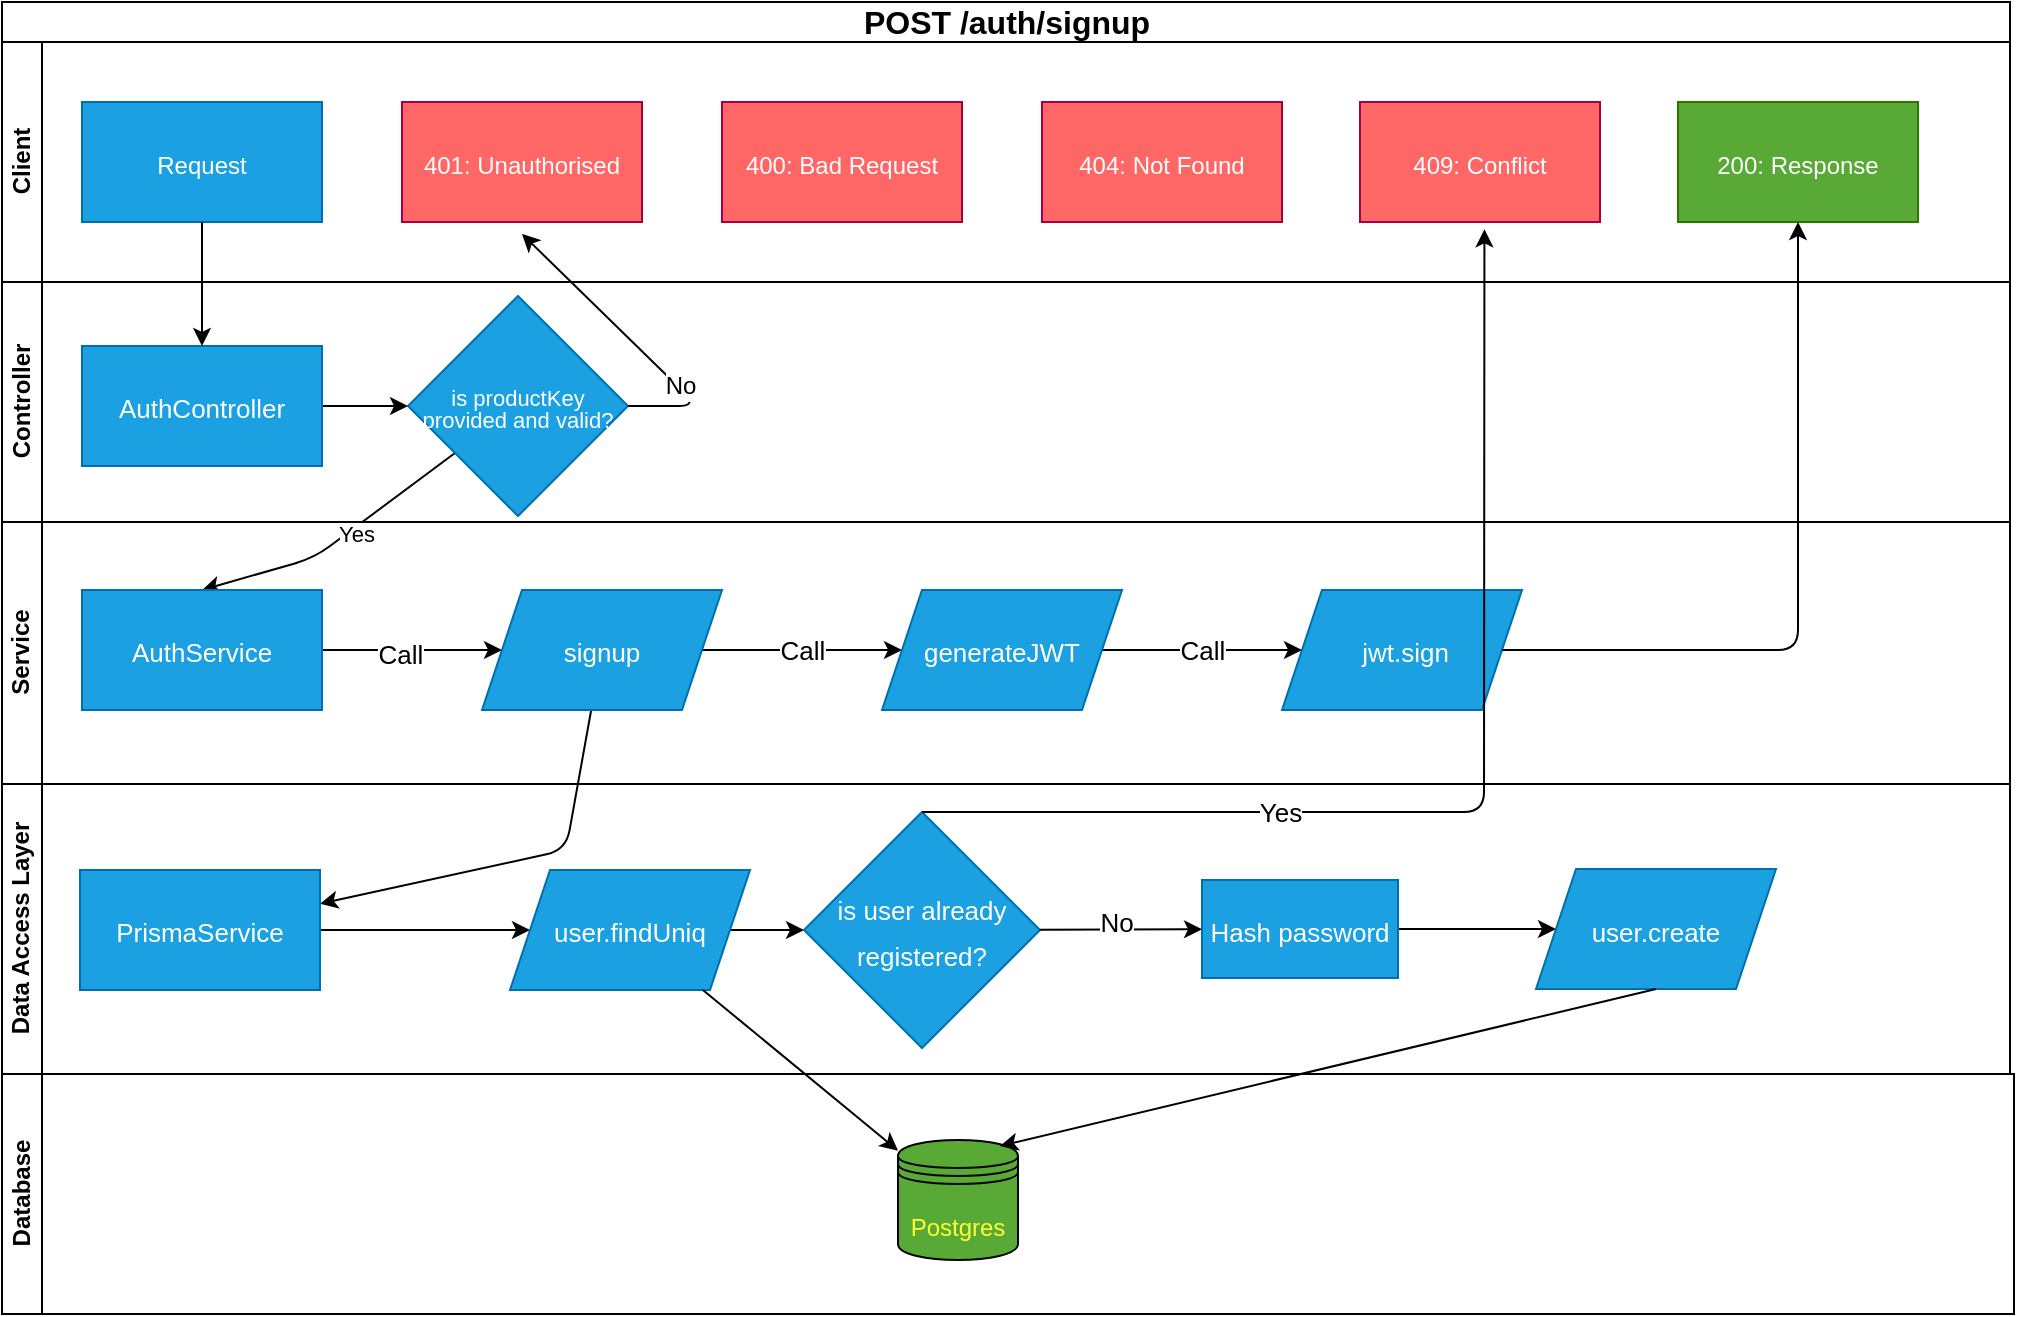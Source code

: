 <mxfile>
    <diagram id="v3T3SfXD5kMLhObpNZNS" name="Page-1">
        <mxGraphModel dx="1654" dy="1066" grid="0" gridSize="10" guides="0" tooltips="1" connect="1" arrows="1" fold="1" page="1" pageScale="1" pageWidth="583" pageHeight="827" background="none" math="0" shadow="0">
            <root>
                <mxCell id="0"/>
                <mxCell id="1" parent="0"/>
                <mxCell id="28" value="&lt;span style=&quot;font-size: 16px;&quot;&gt;POST /auth/signup&lt;/span&gt;" style="swimlane;childLayout=stackLayout;resizeParent=1;resizeParentMax=0;horizontal=1;startSize=20;horizontalStack=0;html=1;rounded=0;" parent="1" vertex="1">
                    <mxGeometry x="434" y="134" width="1004" height="536" as="geometry"/>
                </mxCell>
                <mxCell id="29" value="Client" style="swimlane;startSize=20;horizontal=0;html=1;rounded=0;" parent="28" vertex="1">
                    <mxGeometry y="20" width="1004" height="120" as="geometry"/>
                </mxCell>
                <mxCell id="38" value="&lt;span style=&quot;font-size: 12px;&quot;&gt;401: Unauthorised&lt;/span&gt;" style="whiteSpace=wrap;html=1;fontSize=19;fillColor=#FF6666;strokeColor=#A50040;fontColor=#ffffff;rounded=0;" parent="29" vertex="1">
                    <mxGeometry x="200" y="30" width="120" height="60" as="geometry"/>
                </mxCell>
                <mxCell id="40" value="&lt;font style=&quot;font-size: 12px;&quot;&gt;400: Bad Request&lt;/font&gt;" style="whiteSpace=wrap;html=1;fontSize=19;fillColor=#FF6666;strokeColor=#A50040;fontColor=#ffffff;rounded=0;" parent="29" vertex="1">
                    <mxGeometry x="360" y="30" width="120" height="60" as="geometry"/>
                </mxCell>
                <mxCell id="42" value="&lt;font style=&quot;font-size: 12px;&quot;&gt;404: Not Found&lt;/font&gt;" style="whiteSpace=wrap;html=1;fontSize=19;fillColor=#FF6666;strokeColor=#A50040;fontColor=#ffffff;rounded=0;" parent="29" vertex="1">
                    <mxGeometry x="520" y="30" width="120" height="60" as="geometry"/>
                </mxCell>
                <mxCell id="49" value="&lt;font style=&quot;font-size: 12px;&quot;&gt;200: Response&lt;/font&gt;" style="whiteSpace=wrap;html=1;fontSize=19;fillColor=#59A936;strokeColor=#2D7600;fontColor=#ffffff;rounded=0;" parent="29" vertex="1">
                    <mxGeometry x="838" y="30" width="120" height="60" as="geometry"/>
                </mxCell>
                <mxCell id="51" value="&lt;font style=&quot;font-size: 12px;&quot;&gt;Request&lt;/font&gt;" style="whiteSpace=wrap;html=1;fontSize=19;fillColor=#1ba1e2;strokeColor=#006EAF;fontColor=#ffffff;rounded=0;" parent="29" vertex="1">
                    <mxGeometry x="40" y="30" width="120" height="60" as="geometry"/>
                </mxCell>
                <mxCell id="122" value="&lt;font style=&quot;font-size: 12px;&quot;&gt;409: Conflict&lt;/font&gt;" style="whiteSpace=wrap;html=1;fontSize=19;fillColor=#FF6666;strokeColor=#A50040;fontColor=#ffffff;rounded=0;" vertex="1" parent="29">
                    <mxGeometry x="679" y="30" width="120" height="60" as="geometry"/>
                </mxCell>
                <mxCell id="107" value="" style="edgeStyle=none;html=1;fontSize=12;entryX=0.5;entryY=0;entryDx=0;entryDy=0;" edge="1" parent="28" source="102" target="106">
                    <mxGeometry relative="1" as="geometry">
                        <Array as="points">
                            <mxPoint x="156" y="278"/>
                        </Array>
                    </mxGeometry>
                </mxCell>
                <mxCell id="109" value="Yes" style="edgeLabel;html=1;align=center;verticalAlign=middle;resizable=0;points=[];fontSize=11;" vertex="1" connectable="0" parent="107">
                    <mxGeometry x="-0.124" y="3" relative="1" as="geometry">
                        <mxPoint as="offset"/>
                    </mxGeometry>
                </mxCell>
                <mxCell id="115" value="" style="edgeStyle=none;html=1;fontSize=13;" edge="1" parent="28" source="112" target="114">
                    <mxGeometry relative="1" as="geometry">
                        <Array as="points">
                            <mxPoint x="282" y="424"/>
                        </Array>
                    </mxGeometry>
                </mxCell>
                <mxCell id="95" value="Controller" style="swimlane;startSize=20;horizontal=0;html=1;rounded=0;" vertex="1" parent="28">
                    <mxGeometry y="140" width="1004" height="120" as="geometry"/>
                </mxCell>
                <mxCell id="102" value="&lt;p style=&quot;line-height: 45%;&quot;&gt;&lt;font style=&quot;font-size: 11px;&quot;&gt;is productKey provided and valid?&lt;/font&gt;&lt;/p&gt;" style="rhombus;whiteSpace=wrap;html=1;fontSize=19;fillColor=#1ba1e2;strokeColor=#006EAF;fontColor=#ffffff;rounded=0;align=center;" vertex="1" parent="95">
                    <mxGeometry x="203" y="7" width="110" height="110" as="geometry"/>
                </mxCell>
                <mxCell id="147" style="edgeStyle=none;html=1;exitX=1;exitY=0.5;exitDx=0;exitDy=0;entryX=0;entryY=0.5;entryDx=0;entryDy=0;fontSize=13;" edge="1" parent="95" source="145" target="102">
                    <mxGeometry relative="1" as="geometry"/>
                </mxCell>
                <mxCell id="145" value="&lt;font style=&quot;font-size: 13px;&quot;&gt;AuthController&lt;/font&gt;" style="whiteSpace=wrap;html=1;fontSize=19;fillColor=#1ba1e2;strokeColor=#006EAF;fontColor=#ffffff;rounded=0;" vertex="1" parent="95">
                    <mxGeometry x="40" y="32" width="120" height="60" as="geometry"/>
                </mxCell>
                <mxCell id="101" value="Service" style="swimlane;startSize=20;horizontal=0;html=1;rounded=0;" vertex="1" parent="28">
                    <mxGeometry y="260" width="1004" height="131" as="geometry"/>
                </mxCell>
                <mxCell id="113" value="" style="edgeStyle=none;html=1;fontSize=11;" edge="1" parent="101" source="106" target="112">
                    <mxGeometry relative="1" as="geometry"/>
                </mxCell>
                <mxCell id="143" value="Call" style="edgeLabel;html=1;align=center;verticalAlign=middle;resizable=0;points=[];fontSize=13;" vertex="1" connectable="0" parent="113">
                    <mxGeometry x="-0.145" y="-2" relative="1" as="geometry">
                        <mxPoint as="offset"/>
                    </mxGeometry>
                </mxCell>
                <mxCell id="106" value="&lt;font style=&quot;font-size: 13px;&quot;&gt;AuthService&lt;/font&gt;" style="rounded=0;whiteSpace=wrap;html=1;fontSize=19;fillColor=#1ba1e2;strokeColor=#006EAF;fontColor=#ffffff;" vertex="1" parent="101">
                    <mxGeometry x="40" y="34" width="120" height="60" as="geometry"/>
                </mxCell>
                <mxCell id="140" value="Call" style="edgeStyle=none;html=1;fontSize=13;" edge="1" parent="101" source="112" target="139">
                    <mxGeometry relative="1" as="geometry"/>
                </mxCell>
                <mxCell id="112" value="&lt;font style=&quot;font-size: 13px;&quot;&gt;signup&lt;/font&gt;" style="shape=parallelogram;perimeter=parallelogramPerimeter;whiteSpace=wrap;html=1;fixedSize=1;fontSize=19;fillColor=#1ba1e2;strokeColor=#006EAF;fontColor=#ffffff;rounded=0;" vertex="1" parent="101">
                    <mxGeometry x="240" y="34" width="120" height="60" as="geometry"/>
                </mxCell>
                <mxCell id="142" value="Call" style="edgeStyle=none;html=1;fontSize=13;" edge="1" parent="101" source="139" target="141">
                    <mxGeometry relative="1" as="geometry"/>
                </mxCell>
                <mxCell id="139" value="&lt;span style=&quot;font-size: 13px;&quot;&gt;generateJWT&lt;/span&gt;" style="shape=parallelogram;perimeter=parallelogramPerimeter;whiteSpace=wrap;html=1;fixedSize=1;fontSize=19;fillColor=#1ba1e2;strokeColor=#006EAF;fontColor=#ffffff;rounded=0;" vertex="1" parent="101">
                    <mxGeometry x="440" y="34" width="120" height="60" as="geometry"/>
                </mxCell>
                <mxCell id="141" value="&lt;span style=&quot;font-size: 13px;&quot;&gt;&amp;nbsp;&lt;/span&gt;&lt;span style=&quot;font-size: 13px;&quot;&gt;jwt.sign&lt;/span&gt;" style="shape=parallelogram;perimeter=parallelogramPerimeter;whiteSpace=wrap;html=1;fixedSize=1;fontSize=19;fillColor=#1ba1e2;strokeColor=#006EAF;fontColor=#ffffff;rounded=0;" vertex="1" parent="101">
                    <mxGeometry x="640" y="34" width="120" height="60" as="geometry"/>
                </mxCell>
                <mxCell id="110" value="Data Access Layer" style="swimlane;startSize=20;horizontal=0;html=1;rounded=0;" vertex="1" parent="28">
                    <mxGeometry y="391" width="1004" height="145" as="geometry"/>
                </mxCell>
                <mxCell id="118" style="edgeStyle=none;html=1;exitX=1;exitY=0.5;exitDx=0;exitDy=0;entryX=0;entryY=0.5;entryDx=0;entryDy=0;fontSize=13;" edge="1" parent="110" source="114" target="117">
                    <mxGeometry relative="1" as="geometry"/>
                </mxCell>
                <mxCell id="114" value="&lt;font style=&quot;font-size: 13px;&quot;&gt;PrismaService&lt;/font&gt;" style="rounded=0;whiteSpace=wrap;html=1;fontSize=19;fillColor=#1ba1e2;strokeColor=#006EAF;fontColor=#ffffff;" vertex="1" parent="110">
                    <mxGeometry x="39" y="43" width="120" height="60" as="geometry"/>
                </mxCell>
                <mxCell id="121" value="" style="edgeStyle=none;html=1;fontSize=13;" edge="1" parent="110" source="117" target="120">
                    <mxGeometry relative="1" as="geometry"/>
                </mxCell>
                <mxCell id="117" value="&lt;font style=&quot;font-size: 13px;&quot;&gt;user.findUniq&lt;/font&gt;" style="shape=parallelogram;perimeter=parallelogramPerimeter;whiteSpace=wrap;html=1;fixedSize=1;fontSize=19;fillColor=#1ba1e2;strokeColor=#006EAF;fontColor=#ffffff;rounded=0;" vertex="1" parent="110">
                    <mxGeometry x="254" y="43" width="120" height="60" as="geometry"/>
                </mxCell>
                <mxCell id="120" value="&lt;font style=&quot;font-size: 13px;&quot;&gt;is user already registered?&lt;/font&gt;" style="rhombus;whiteSpace=wrap;html=1;fontSize=19;fillColor=#1ba1e2;strokeColor=#006EAF;fontColor=#ffffff;rounded=0;" vertex="1" parent="110">
                    <mxGeometry x="401" y="14" width="118" height="118" as="geometry"/>
                </mxCell>
                <mxCell id="137" value="" style="edgeStyle=none;html=1;fontSize=13;" edge="1" parent="110" source="132" target="136">
                    <mxGeometry relative="1" as="geometry"/>
                </mxCell>
                <mxCell id="132" value="&lt;font style=&quot;font-size: 13px;&quot;&gt;Hash password&lt;/font&gt;" style="whiteSpace=wrap;html=1;fontSize=19;fillColor=#1ba1e2;strokeColor=#006EAF;fontColor=#ffffff;rounded=0;" vertex="1" parent="110">
                    <mxGeometry x="600" y="48" width="98" height="49" as="geometry"/>
                </mxCell>
                <mxCell id="133" value="" style="edgeStyle=none;html=1;fontSize=13;" edge="1" parent="110" source="120" target="132">
                    <mxGeometry relative="1" as="geometry"/>
                </mxCell>
                <mxCell id="134" value="No" style="edgeLabel;html=1;align=center;verticalAlign=middle;resizable=0;points=[];fontSize=13;" vertex="1" connectable="0" parent="133">
                    <mxGeometry x="-0.075" y="4" relative="1" as="geometry">
                        <mxPoint as="offset"/>
                    </mxGeometry>
                </mxCell>
                <mxCell id="136" value="&lt;font style=&quot;font-size: 13px;&quot;&gt;user.create&lt;/font&gt;" style="shape=parallelogram;perimeter=parallelogramPerimeter;whiteSpace=wrap;html=1;fixedSize=1;fontSize=19;fillColor=#1ba1e2;strokeColor=#006EAF;fontColor=#ffffff;rounded=0;" vertex="1" parent="110">
                    <mxGeometry x="767" y="42.5" width="120" height="60" as="geometry"/>
                </mxCell>
                <mxCell id="144" style="edgeStyle=none;html=1;exitX=1;exitY=0.5;exitDx=0;exitDy=0;entryX=0.5;entryY=1;entryDx=0;entryDy=0;fontSize=13;" edge="1" parent="28" source="141" target="49">
                    <mxGeometry relative="1" as="geometry">
                        <Array as="points">
                            <mxPoint x="898" y="324"/>
                        </Array>
                    </mxGeometry>
                </mxCell>
                <mxCell id="146" value="" style="edgeStyle=none;html=1;fontSize=13;" edge="1" parent="28" source="51" target="145">
                    <mxGeometry relative="1" as="geometry"/>
                </mxCell>
                <mxCell id="104" style="edgeStyle=none;html=1;exitX=1;exitY=0.5;exitDx=0;exitDy=0;fontSize=7;" edge="1" parent="1" source="102">
                    <mxGeometry relative="1" as="geometry">
                        <mxPoint x="694" y="250" as="targetPoint"/>
                        <Array as="points">
                            <mxPoint x="782" y="336"/>
                        </Array>
                    </mxGeometry>
                </mxCell>
                <mxCell id="105" value="&lt;font style=&quot;font-size: 12px;&quot;&gt;No&lt;/font&gt;" style="edgeLabel;html=1;align=center;verticalAlign=middle;resizable=0;points=[];fontSize=7;" vertex="1" connectable="0" parent="104">
                    <mxGeometry x="-0.379" y="-1" relative="1" as="geometry">
                        <mxPoint as="offset"/>
                    </mxGeometry>
                </mxCell>
                <mxCell id="124" style="edgeStyle=none;html=1;exitX=0.5;exitY=0;exitDx=0;exitDy=0;fontSize=13;" edge="1" parent="1" source="120">
                    <mxGeometry relative="1" as="geometry">
                        <mxPoint x="1175.222" y="247.667" as="targetPoint"/>
                        <Array as="points">
                            <mxPoint x="1175" y="539"/>
                        </Array>
                    </mxGeometry>
                </mxCell>
                <mxCell id="125" value="Yes" style="edgeLabel;html=1;align=center;verticalAlign=middle;resizable=0;points=[];fontSize=13;" vertex="1" connectable="0" parent="124">
                    <mxGeometry x="-0.377" y="-1" relative="1" as="geometry">
                        <mxPoint y="-1" as="offset"/>
                    </mxGeometry>
                </mxCell>
                <mxCell id="84" value="Database" style="swimlane;startSize=20;horizontal=0;html=1;rounded=0;" parent="1" vertex="1">
                    <mxGeometry x="434" y="670" width="1006" height="120" as="geometry"/>
                </mxCell>
                <mxCell id="85" value="&lt;font style=&quot;font-size: 12px;&quot;&gt;Postgres&lt;/font&gt;" style="shape=datastore;whiteSpace=wrap;html=1;fontSize=20;fontColor=#FFFF33;fillColor=#59A936;rounded=0;" parent="84" vertex="1">
                    <mxGeometry x="448" y="33" width="60" height="60" as="geometry"/>
                </mxCell>
                <mxCell id="119" value="" style="edgeStyle=none;html=1;fontSize=13;" edge="1" parent="1" source="117" target="85">
                    <mxGeometry relative="1" as="geometry"/>
                </mxCell>
                <mxCell id="138" style="edgeStyle=none;html=1;exitX=0.5;exitY=1;exitDx=0;exitDy=0;entryX=0.85;entryY=0.05;entryDx=0;entryDy=0;entryPerimeter=0;fontSize=13;" edge="1" parent="1" source="136" target="85">
                    <mxGeometry relative="1" as="geometry"/>
                </mxCell>
            </root>
        </mxGraphModel>
    </diagram>
</mxfile>

